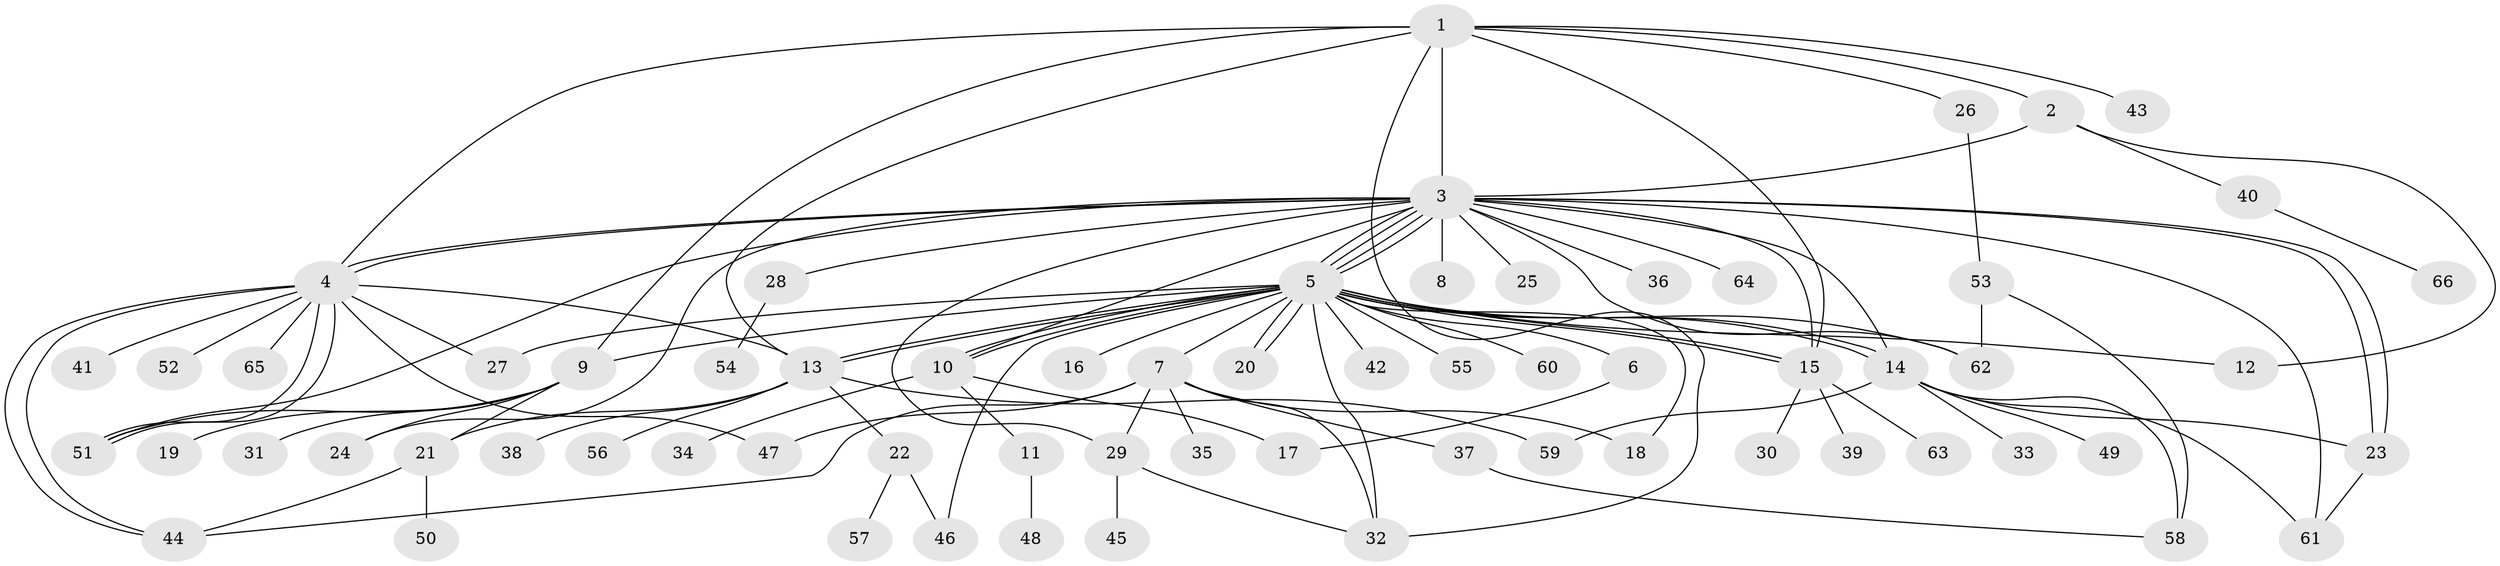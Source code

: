 // Generated by graph-tools (version 1.1) at 2025/47/03/09/25 04:47:35]
// undirected, 66 vertices, 110 edges
graph export_dot {
graph [start="1"]
  node [color=gray90,style=filled];
  1;
  2;
  3;
  4;
  5;
  6;
  7;
  8;
  9;
  10;
  11;
  12;
  13;
  14;
  15;
  16;
  17;
  18;
  19;
  20;
  21;
  22;
  23;
  24;
  25;
  26;
  27;
  28;
  29;
  30;
  31;
  32;
  33;
  34;
  35;
  36;
  37;
  38;
  39;
  40;
  41;
  42;
  43;
  44;
  45;
  46;
  47;
  48;
  49;
  50;
  51;
  52;
  53;
  54;
  55;
  56;
  57;
  58;
  59;
  60;
  61;
  62;
  63;
  64;
  65;
  66;
  1 -- 2;
  1 -- 3;
  1 -- 4;
  1 -- 9;
  1 -- 13;
  1 -- 15;
  1 -- 26;
  1 -- 32;
  1 -- 43;
  2 -- 3;
  2 -- 12;
  2 -- 40;
  3 -- 4;
  3 -- 4;
  3 -- 5;
  3 -- 5;
  3 -- 5;
  3 -- 5;
  3 -- 8;
  3 -- 10;
  3 -- 14;
  3 -- 15;
  3 -- 23;
  3 -- 23;
  3 -- 24;
  3 -- 25;
  3 -- 28;
  3 -- 29;
  3 -- 36;
  3 -- 51;
  3 -- 61;
  3 -- 62;
  3 -- 64;
  4 -- 13;
  4 -- 27;
  4 -- 41;
  4 -- 44;
  4 -- 44;
  4 -- 47;
  4 -- 51;
  4 -- 51;
  4 -- 52;
  4 -- 65;
  5 -- 6;
  5 -- 7;
  5 -- 9;
  5 -- 10;
  5 -- 10;
  5 -- 12;
  5 -- 13;
  5 -- 13;
  5 -- 14;
  5 -- 14;
  5 -- 15;
  5 -- 15;
  5 -- 16;
  5 -- 18;
  5 -- 20;
  5 -- 20;
  5 -- 27;
  5 -- 32;
  5 -- 42;
  5 -- 46;
  5 -- 55;
  5 -- 60;
  5 -- 62;
  6 -- 17;
  7 -- 18;
  7 -- 29;
  7 -- 32;
  7 -- 35;
  7 -- 37;
  7 -- 44;
  7 -- 47;
  9 -- 19;
  9 -- 21;
  9 -- 24;
  9 -- 31;
  9 -- 51;
  10 -- 11;
  10 -- 17;
  10 -- 34;
  11 -- 48;
  13 -- 21;
  13 -- 22;
  13 -- 38;
  13 -- 56;
  13 -- 59;
  14 -- 23;
  14 -- 33;
  14 -- 49;
  14 -- 58;
  14 -- 59;
  14 -- 61;
  15 -- 30;
  15 -- 39;
  15 -- 63;
  21 -- 44;
  21 -- 50;
  22 -- 46;
  22 -- 57;
  23 -- 61;
  26 -- 53;
  28 -- 54;
  29 -- 32;
  29 -- 45;
  37 -- 58;
  40 -- 66;
  53 -- 58;
  53 -- 62;
}
